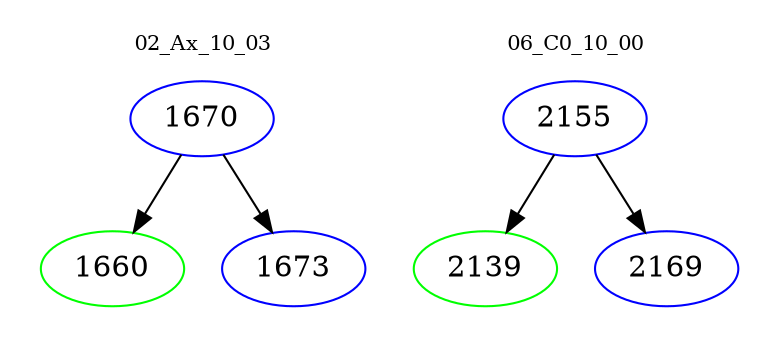 digraph{
subgraph cluster_0 {
color = white
label = "02_Ax_10_03";
fontsize=10;
T0_1670 [label="1670", color="blue"]
T0_1670 -> T0_1660 [color="black"]
T0_1660 [label="1660", color="green"]
T0_1670 -> T0_1673 [color="black"]
T0_1673 [label="1673", color="blue"]
}
subgraph cluster_1 {
color = white
label = "06_C0_10_00";
fontsize=10;
T1_2155 [label="2155", color="blue"]
T1_2155 -> T1_2139 [color="black"]
T1_2139 [label="2139", color="green"]
T1_2155 -> T1_2169 [color="black"]
T1_2169 [label="2169", color="blue"]
}
}

